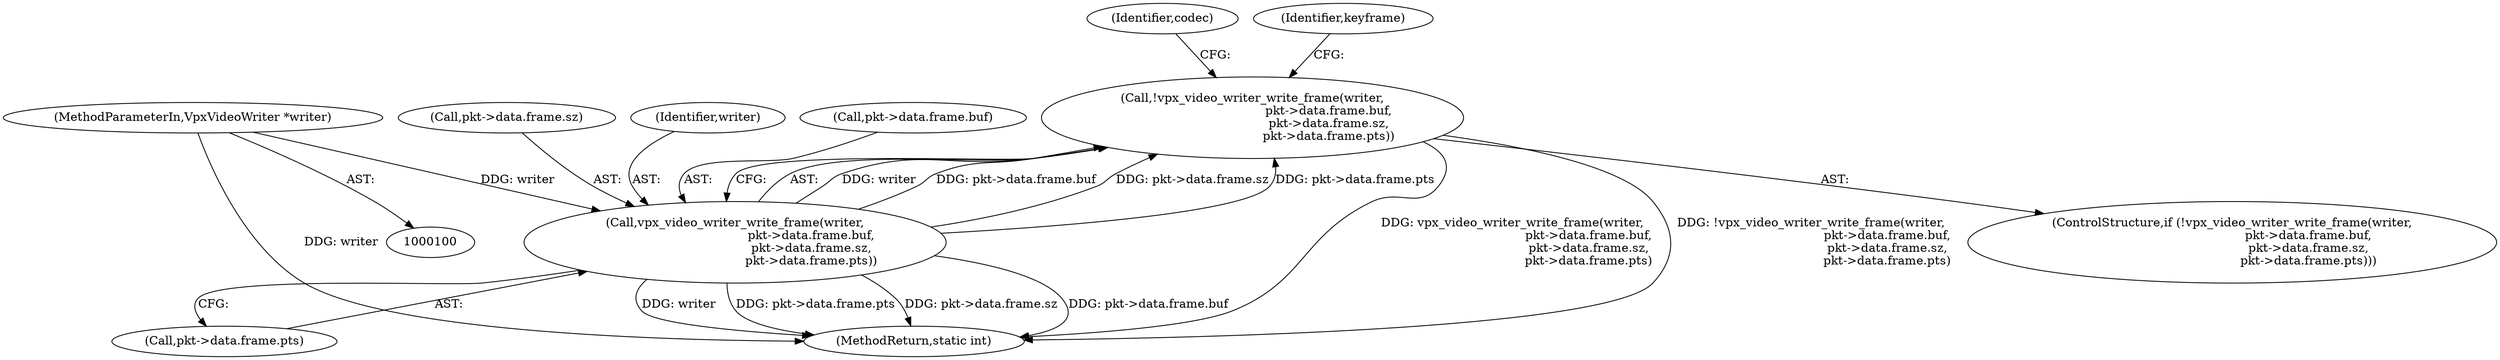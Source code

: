 digraph "0_Android_5a9753fca56f0eeb9f61e342b2fccffc364f9426_6@API" {
"1000170" [label="(Call,!vpx_video_writer_write_frame(writer,\n                                        pkt->data.frame.buf,\n                                        pkt->data.frame.sz,\n                                        pkt->data.frame.pts))"];
"1000171" [label="(Call,vpx_video_writer_write_frame(writer,\n                                        pkt->data.frame.buf,\n                                        pkt->data.frame.sz,\n                                        pkt->data.frame.pts))"];
"1000104" [label="(MethodParameterIn,VpxVideoWriter *writer)"];
"1000187" [label="(Call,pkt->data.frame.pts)"];
"1000196" [label="(Identifier,codec)"];
"1000200" [label="(Identifier,keyframe)"];
"1000180" [label="(Call,pkt->data.frame.sz)"];
"1000170" [label="(Call,!vpx_video_writer_write_frame(writer,\n                                        pkt->data.frame.buf,\n                                        pkt->data.frame.sz,\n                                        pkt->data.frame.pts))"];
"1000172" [label="(Identifier,writer)"];
"1000207" [label="(MethodReturn,static int)"];
"1000104" [label="(MethodParameterIn,VpxVideoWriter *writer)"];
"1000171" [label="(Call,vpx_video_writer_write_frame(writer,\n                                        pkt->data.frame.buf,\n                                        pkt->data.frame.sz,\n                                        pkt->data.frame.pts))"];
"1000169" [label="(ControlStructure,if (!vpx_video_writer_write_frame(writer,\n                                        pkt->data.frame.buf,\n                                        pkt->data.frame.sz,\n                                        pkt->data.frame.pts)))"];
"1000173" [label="(Call,pkt->data.frame.buf)"];
"1000170" -> "1000169"  [label="AST: "];
"1000170" -> "1000171"  [label="CFG: "];
"1000171" -> "1000170"  [label="AST: "];
"1000196" -> "1000170"  [label="CFG: "];
"1000200" -> "1000170"  [label="CFG: "];
"1000170" -> "1000207"  [label="DDG: vpx_video_writer_write_frame(writer,\n                                        pkt->data.frame.buf,\n                                        pkt->data.frame.sz,\n                                        pkt->data.frame.pts)"];
"1000170" -> "1000207"  [label="DDG: !vpx_video_writer_write_frame(writer,\n                                        pkt->data.frame.buf,\n                                        pkt->data.frame.sz,\n                                        pkt->data.frame.pts)"];
"1000171" -> "1000170"  [label="DDG: writer"];
"1000171" -> "1000170"  [label="DDG: pkt->data.frame.buf"];
"1000171" -> "1000170"  [label="DDG: pkt->data.frame.sz"];
"1000171" -> "1000170"  [label="DDG: pkt->data.frame.pts"];
"1000171" -> "1000187"  [label="CFG: "];
"1000172" -> "1000171"  [label="AST: "];
"1000173" -> "1000171"  [label="AST: "];
"1000180" -> "1000171"  [label="AST: "];
"1000187" -> "1000171"  [label="AST: "];
"1000171" -> "1000207"  [label="DDG: writer"];
"1000171" -> "1000207"  [label="DDG: pkt->data.frame.pts"];
"1000171" -> "1000207"  [label="DDG: pkt->data.frame.sz"];
"1000171" -> "1000207"  [label="DDG: pkt->data.frame.buf"];
"1000104" -> "1000171"  [label="DDG: writer"];
"1000104" -> "1000100"  [label="AST: "];
"1000104" -> "1000207"  [label="DDG: writer"];
}
